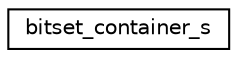digraph "类继承关系图"
{
 // LATEX_PDF_SIZE
  edge [fontname="Helvetica",fontsize="10",labelfontname="Helvetica",labelfontsize="10"];
  node [fontname="Helvetica",fontsize="10",shape=record];
  rankdir="LR";
  Node0 [label="bitset_container_s",height=0.2,width=0.4,color="black", fillcolor="white", style="filled",URL="$structbitset__container__s.html",tooltip=" "];
}
